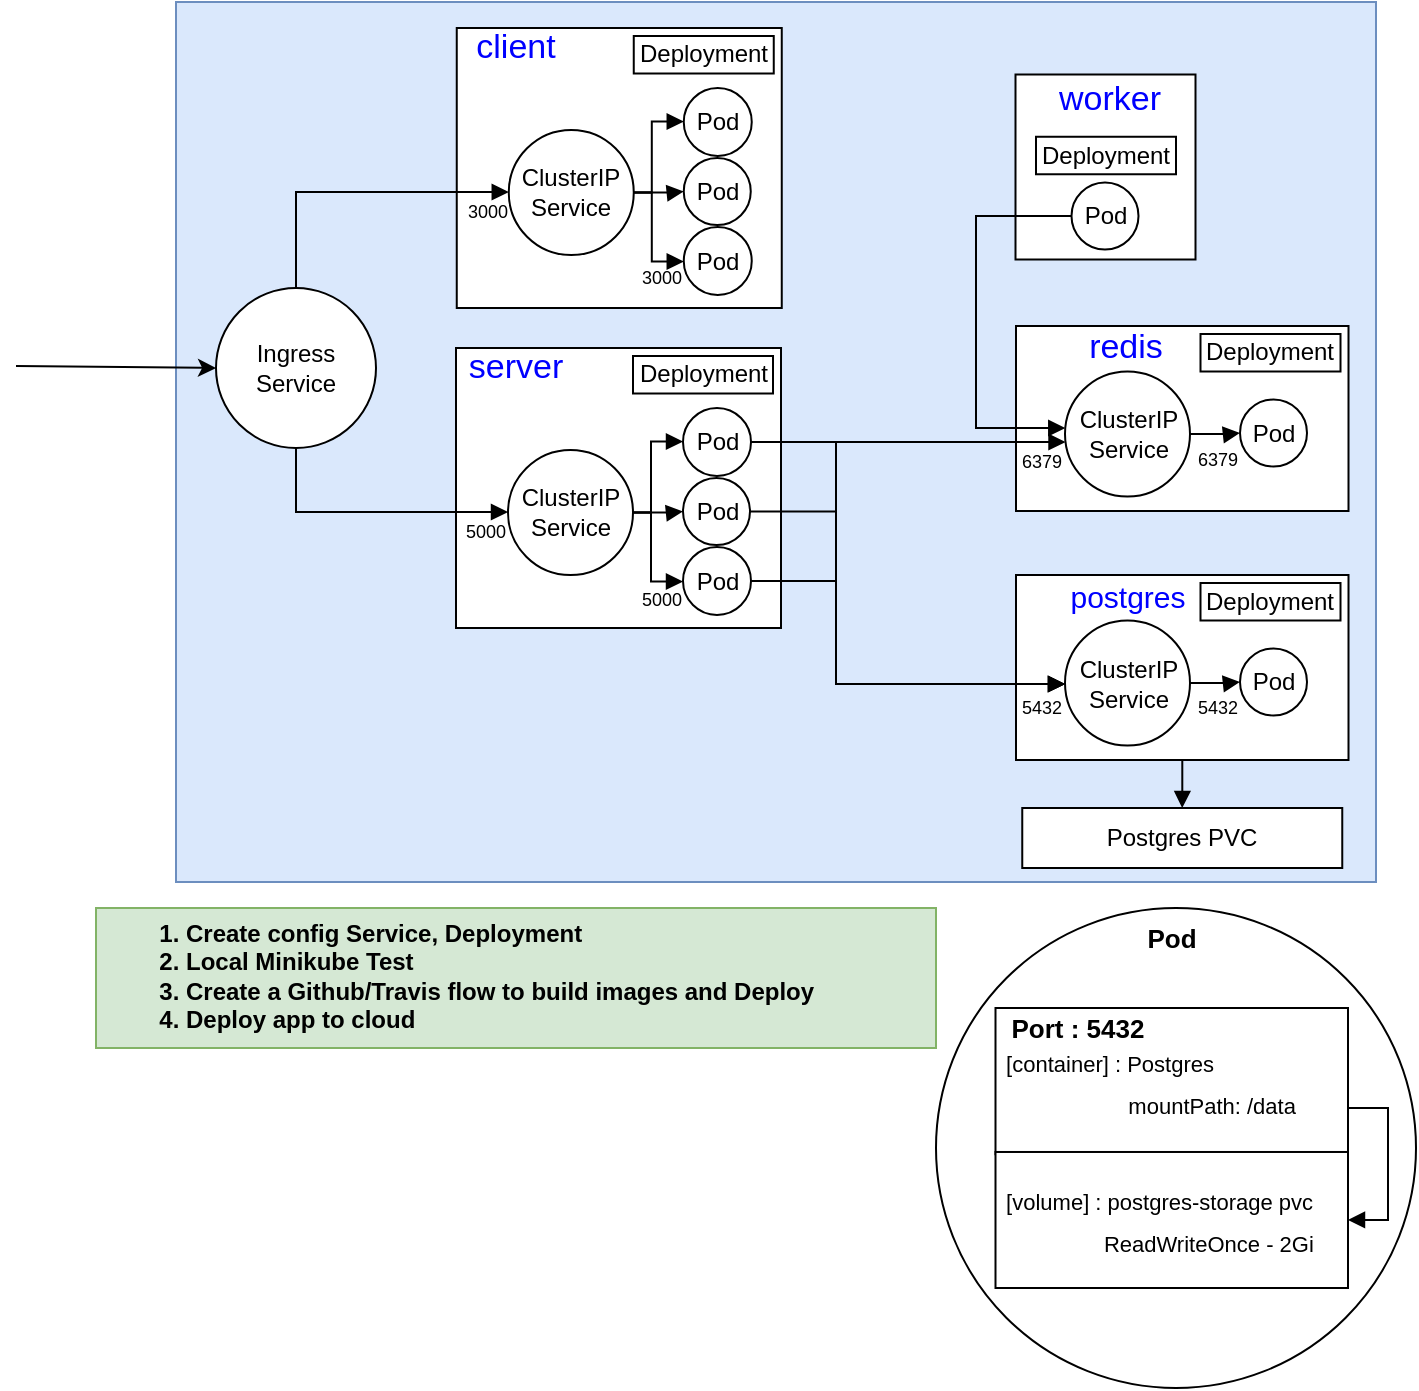 <mxfile version="13.8.1" type="github">
  <diagram id="in38U6Dr_jpYil-cjB_f" name="Page-1">
    <mxGraphModel dx="1038" dy="548" grid="1" gridSize="10" guides="1" tooltips="1" connect="1" arrows="1" fold="1" page="1" pageScale="1" pageWidth="827" pageHeight="1169" math="0" shadow="0">
      <root>
        <mxCell id="0" />
        <mxCell id="1" parent="0" />
        <mxCell id="hZ1jMKI5p8nAKICjlDMV-15" value="" style="rounded=0;whiteSpace=wrap;html=1;fillColor=#dae8fc;strokeColor=#6c8ebf;" parent="1" vertex="1">
          <mxGeometry x="130" y="117" width="600" height="440" as="geometry" />
        </mxCell>
        <mxCell id="hZ1jMKI5p8nAKICjlDMV-50" value="" style="rounded=0;whiteSpace=wrap;html=1;" parent="1" vertex="1">
          <mxGeometry x="270" y="290" width="162.5" height="140" as="geometry" />
        </mxCell>
        <mxCell id="GkEAS1J7xOZd6fxZnrWg-101" style="edgeStyle=orthogonalEdgeStyle;rounded=0;orthogonalLoop=1;jettySize=auto;html=1;entryX=0;entryY=0.5;entryDx=0;entryDy=0;endArrow=block;endFill=1;strokeColor=#000000;" parent="1" source="hZ1jMKI5p8nAKICjlDMV-51" target="hZ1jMKI5p8nAKICjlDMV-54" edge="1">
          <mxGeometry relative="1" as="geometry" />
        </mxCell>
        <mxCell id="GkEAS1J7xOZd6fxZnrWg-102" style="edgeStyle=orthogonalEdgeStyle;rounded=0;orthogonalLoop=1;jettySize=auto;html=1;endArrow=block;endFill=1;strokeColor=#000000;" parent="1" source="hZ1jMKI5p8nAKICjlDMV-51" target="hZ1jMKI5p8nAKICjlDMV-53" edge="1">
          <mxGeometry relative="1" as="geometry">
            <Array as="points">
              <mxPoint x="367.5" y="371.75" />
              <mxPoint x="367.5" y="336.75" />
            </Array>
          </mxGeometry>
        </mxCell>
        <mxCell id="hZ1jMKI5p8nAKICjlDMV-51" value="ClusterIP&lt;br&gt;Service" style="ellipse;whiteSpace=wrap;html=1;aspect=fixed;" parent="1" vertex="1">
          <mxGeometry x="296" y="341" width="62.5" height="62.5" as="geometry" />
        </mxCell>
        <mxCell id="hZ1jMKI5p8nAKICjlDMV-52" value="Deployment" style="rounded=0;whiteSpace=wrap;html=1;" parent="1" vertex="1">
          <mxGeometry x="358.5" y="294" width="70" height="18.75" as="geometry" />
        </mxCell>
        <mxCell id="hZ1jMKI5p8nAKICjlDMV-53" value="Pod&lt;span style=&quot;color: rgba(0 , 0 , 0 , 0) ; font-family: monospace ; font-size: 0px&quot;&gt;%3CmxGraphModel%3E%3Croot%3E%3CmxCell%20id%3D%220%22%2F%3E%3CmxCell%20id%3D%221%22%20parent%3D%220%22%2F%3E%3CmxCell%20id%3D%222%22%20value%3D%22ClusterIP%26lt%3Bbr%26gt%3BService%22%20style%3D%22ellipse%3BwhiteSpace%3Dwrap%3Bhtml%3D1%3Baspect%3Dfixed%3B%22%20vertex%3D%221%22%20parent%3D%221%22%3E%3CmxGeometry%20x%3D%22290%22%20y%3D%22173.75%22%20width%3D%2262.5%22%20height%3D%2262.5%22%20as%3D%22geometry%22%2F%3E%3C%2FmxCell%3E%3C%2Froot%3E%3C%2FmxGraphModel%3E&lt;/span&gt;" style="ellipse;whiteSpace=wrap;html=1;aspect=fixed;" parent="1" vertex="1">
          <mxGeometry x="383.5" y="320" width="34" height="34" as="geometry" />
        </mxCell>
        <mxCell id="hZ1jMKI5p8nAKICjlDMV-54" value="Pod&lt;span style=&quot;color: rgba(0 , 0 , 0 , 0) ; font-family: monospace ; font-size: 0px&quot;&gt;%3CmxGraphModel%3E%3Croot%3E%3CmxCell%20id%3D%220%22%2F%3E%3CmxCell%20id%3D%221%22%20parent%3D%220%22%2F%3E%3CmxCell%20id%3D%222%22%20value%3D%22ClusterIP%26lt%3Bbr%26gt%3BService%22%20style%3D%22ellipse%3BwhiteSpace%3Dwrap%3Bhtml%3D1%3Baspect%3Dfixed%3B%22%20vertex%3D%221%22%20parent%3D%221%22%3E%3CmxGeometry%20x%3D%22290%22%20y%3D%22173.75%22%20width%3D%2262.5%22%20height%3D%2262.5%22%20as%3D%22geometry%22%2F%3E%3C%2FmxCell%3E%3C%2Froot%3E%3C%2FmxGraphModel%3E&lt;/span&gt;" style="ellipse;whiteSpace=wrap;html=1;aspect=fixed;" parent="1" vertex="1">
          <mxGeometry x="383.5" y="355" width="33.5" height="33.5" as="geometry" />
        </mxCell>
        <mxCell id="hZ1jMKI5p8nAKICjlDMV-55" value="Pod&lt;span style=&quot;color: rgba(0 , 0 , 0 , 0) ; font-family: monospace ; font-size: 0px&quot;&gt;%3CmxGraphModel%3E%3Croot%3E%3CmxCell%20id%3D%220%22%2F%3E%3CmxCell%20id%3D%221%22%20parent%3D%220%22%2F%3E%3CmxCell%20id%3D%222%22%20value%3D%22ClusterIP%26lt%3Bbr%26gt%3BService%22%20style%3D%22ellipse%3BwhiteSpace%3Dwrap%3Bhtml%3D1%3Baspect%3Dfixed%3B%22%20vertex%3D%221%22%20parent%3D%221%22%3E%3CmxGeometry%20x%3D%22290%22%20y%3D%22173.75%22%20width%3D%2262.5%22%20height%3D%2262.5%22%20as%3D%22geometry%22%2F%3E%3C%2FmxCell%3E%3C%2Froot%3E%3C%2FmxGraphModel%3E&lt;/span&gt;" style="ellipse;whiteSpace=wrap;html=1;aspect=fixed;" parent="1" vertex="1">
          <mxGeometry x="383.5" y="389.5" width="34" height="34" as="geometry" />
        </mxCell>
        <mxCell id="GkEAS1J7xOZd6fxZnrWg-114" style="edgeStyle=orthogonalEdgeStyle;rounded=0;orthogonalLoop=1;jettySize=auto;html=1;endArrow=block;endFill=1;strokeColor=#000000;" parent="1" source="hZ1jMKI5p8nAKICjlDMV-60" target="hZ1jMKI5p8nAKICjlDMV-51" edge="1">
          <mxGeometry relative="1" as="geometry">
            <Array as="points">
              <mxPoint x="190" y="372" />
            </Array>
          </mxGeometry>
        </mxCell>
        <mxCell id="hZ1jMKI5p8nAKICjlDMV-60" value="Ingress&lt;br&gt;Service" style="ellipse;whiteSpace=wrap;html=1;aspect=fixed;" parent="1" vertex="1">
          <mxGeometry x="150" y="260" width="80" height="80" as="geometry" />
        </mxCell>
        <mxCell id="GkEAS1J7xOZd6fxZnrWg-9" style="edgeStyle=orthogonalEdgeStyle;rounded=0;orthogonalLoop=1;jettySize=auto;html=1;exitX=0.5;exitY=1;exitDx=0;exitDy=0;" parent="1" source="hZ1jMKI5p8nAKICjlDMV-53" target="hZ1jMKI5p8nAKICjlDMV-53" edge="1">
          <mxGeometry relative="1" as="geometry" />
        </mxCell>
        <mxCell id="GkEAS1J7xOZd6fxZnrWg-66" value="Postgres PVC" style="rounded=0;whiteSpace=wrap;html=1;" parent="1" vertex="1">
          <mxGeometry x="553.13" y="520" width="160" height="30" as="geometry" />
        </mxCell>
        <mxCell id="GkEAS1J7xOZd6fxZnrWg-88" value="&lt;h1&gt;&lt;ol style=&quot;font-size: 12px&quot;&gt;&lt;li&gt;&lt;font style=&quot;font-size: 12px&quot;&gt;Create config Service, Deployment&lt;/font&gt;&lt;/li&gt;&lt;li&gt;&lt;font style=&quot;font-size: 12px&quot;&gt;Local Minikube Test&lt;/font&gt;&lt;/li&gt;&lt;li&gt;&lt;font style=&quot;font-size: 12px&quot;&gt;Create a Github/Travis flow to build images and Deploy&lt;/font&gt;&lt;/li&gt;&lt;li&gt;&lt;font style=&quot;font-size: 12px&quot;&gt;Deploy app to cloud&lt;/font&gt;&lt;/li&gt;&lt;/ol&gt;&lt;/h1&gt;" style="text;html=1;strokeColor=#82b366;fillColor=#d5e8d4;spacing=5;spacingTop=-20;whiteSpace=wrap;overflow=hidden;rounded=0;" parent="1" vertex="1">
          <mxGeometry x="90" y="570" width="420" height="70" as="geometry" />
        </mxCell>
        <mxCell id="GkEAS1J7xOZd6fxZnrWg-95" value="" style="endArrow=classic;html=1;strokeColor=#000000;entryX=0;entryY=0.5;entryDx=0;entryDy=0;" parent="1" target="hZ1jMKI5p8nAKICjlDMV-60" edge="1">
          <mxGeometry width="50" height="50" relative="1" as="geometry">
            <mxPoint x="50" y="299" as="sourcePoint" />
            <mxPoint x="90" y="290" as="targetPoint" />
          </mxGeometry>
        </mxCell>
        <mxCell id="GkEAS1J7xOZd6fxZnrWg-98" style="edgeStyle=orthogonalEdgeStyle;rounded=0;orthogonalLoop=1;jettySize=auto;html=1;exitX=1;exitY=0.5;exitDx=0;exitDy=0;endArrow=block;endFill=1;strokeColor=#000000;" parent="1" source="hZ1jMKI5p8nAKICjlDMV-51" target="hZ1jMKI5p8nAKICjlDMV-55" edge="1">
          <mxGeometry relative="1" as="geometry">
            <Array as="points">
              <mxPoint x="367.5" y="371.75" />
              <mxPoint x="367.5" y="406.75" />
            </Array>
          </mxGeometry>
        </mxCell>
        <mxCell id="GkEAS1J7xOZd6fxZnrWg-103" value="&lt;font style=&quot;font-size: 9px&quot;&gt;5000&lt;/font&gt;" style="text;html=1;fillColor=none;align=center;verticalAlign=middle;whiteSpace=wrap;rounded=0;" parent="1" vertex="1">
          <mxGeometry x="265.25" y="370.5" width="40" height="20" as="geometry" />
        </mxCell>
        <mxCell id="GkEAS1J7xOZd6fxZnrWg-104" value="&lt;font style=&quot;font-size: 9px&quot;&gt;5000&lt;/font&gt;" style="text;html=1;fillColor=none;align=center;verticalAlign=middle;whiteSpace=wrap;rounded=0;" parent="1" vertex="1">
          <mxGeometry x="352.5" y="404.5" width="40" height="20" as="geometry" />
        </mxCell>
        <mxCell id="GkEAS1J7xOZd6fxZnrWg-112" value="server" style="text;html=1;strokeColor=none;fillColor=none;align=center;verticalAlign=middle;whiteSpace=wrap;rounded=0;fontColor=#0000FF;fontSize=17;" parent="1" vertex="1">
          <mxGeometry x="280" y="290" width="40" height="20" as="geometry" />
        </mxCell>
        <mxCell id="GkEAS1J7xOZd6fxZnrWg-124" value="" style="rounded=0;whiteSpace=wrap;html=1;" parent="1" vertex="1">
          <mxGeometry x="550" y="279" width="166.25" height="92.5" as="geometry" />
        </mxCell>
        <mxCell id="GkEAS1J7xOZd6fxZnrWg-125" style="edgeStyle=orthogonalEdgeStyle;rounded=0;orthogonalLoop=1;jettySize=auto;html=1;entryX=0;entryY=0.5;entryDx=0;entryDy=0;endArrow=block;endFill=1;strokeColor=#000000;" parent="1" source="GkEAS1J7xOZd6fxZnrWg-127" target="GkEAS1J7xOZd6fxZnrWg-130" edge="1">
          <mxGeometry relative="1" as="geometry" />
        </mxCell>
        <mxCell id="GkEAS1J7xOZd6fxZnrWg-127" value="ClusterIP&lt;br&gt;Service" style="ellipse;whiteSpace=wrap;html=1;aspect=fixed;" parent="1" vertex="1">
          <mxGeometry x="574.5" y="301.75" width="62.5" height="62.5" as="geometry" />
        </mxCell>
        <mxCell id="GkEAS1J7xOZd6fxZnrWg-128" value="Deployment" style="rounded=0;whiteSpace=wrap;html=1;" parent="1" vertex="1">
          <mxGeometry x="642.25" y="283" width="70" height="18.75" as="geometry" />
        </mxCell>
        <mxCell id="GkEAS1J7xOZd6fxZnrWg-130" value="Pod&lt;span style=&quot;color: rgba(0 , 0 , 0 , 0) ; font-family: monospace ; font-size: 0px&quot;&gt;%3CmxGraphModel%3E%3Croot%3E%3CmxCell%20id%3D%220%22%2F%3E%3CmxCell%20id%3D%221%22%20parent%3D%220%22%2F%3E%3CmxCell%20id%3D%222%22%20value%3D%22ClusterIP%26lt%3Bbr%26gt%3BService%22%20style%3D%22ellipse%3BwhiteSpace%3Dwrap%3Bhtml%3D1%3Baspect%3Dfixed%3B%22%20vertex%3D%221%22%20parent%3D%221%22%3E%3CmxGeometry%20x%3D%22290%22%20y%3D%22173.75%22%20width%3D%2262.5%22%20height%3D%2262.5%22%20as%3D%22geometry%22%2F%3E%3C%2FmxCell%3E%3C%2Froot%3E%3C%2FmxGraphModel%3E&lt;/span&gt;" style="ellipse;whiteSpace=wrap;html=1;aspect=fixed;" parent="1" vertex="1">
          <mxGeometry x="662" y="315.75" width="33.5" height="33.5" as="geometry" />
        </mxCell>
        <mxCell id="GkEAS1J7xOZd6fxZnrWg-135" value="&lt;font style=&quot;font-size: 9px&quot;&gt;6379&lt;/font&gt;" style="text;html=1;fillColor=none;align=center;verticalAlign=middle;whiteSpace=wrap;rounded=0;" parent="1" vertex="1">
          <mxGeometry x="631" y="335" width="40" height="20" as="geometry" />
        </mxCell>
        <mxCell id="GkEAS1J7xOZd6fxZnrWg-136" value="redis" style="text;html=1;strokeColor=none;fillColor=none;align=center;verticalAlign=middle;whiteSpace=wrap;rounded=0;fontColor=#0000FF;fontSize=17;" parent="1" vertex="1">
          <mxGeometry x="584.75" y="279.5" width="40" height="20" as="geometry" />
        </mxCell>
        <mxCell id="GkEAS1J7xOZd6fxZnrWg-148" style="edgeStyle=orthogonalEdgeStyle;rounded=0;orthogonalLoop=1;jettySize=auto;html=1;endArrow=block;endFill=1;strokeColor=#000000;fontSize=17;fontColor=#0000FF;" parent="1" source="GkEAS1J7xOZd6fxZnrWg-139" target="GkEAS1J7xOZd6fxZnrWg-66" edge="1">
          <mxGeometry relative="1" as="geometry" />
        </mxCell>
        <mxCell id="GkEAS1J7xOZd6fxZnrWg-139" value="" style="rounded=0;whiteSpace=wrap;html=1;" parent="1" vertex="1">
          <mxGeometry x="550" y="403.5" width="166.25" height="92.5" as="geometry" />
        </mxCell>
        <mxCell id="GkEAS1J7xOZd6fxZnrWg-140" style="edgeStyle=orthogonalEdgeStyle;rounded=0;orthogonalLoop=1;jettySize=auto;html=1;entryX=0;entryY=0.5;entryDx=0;entryDy=0;endArrow=block;endFill=1;strokeColor=#000000;" parent="1" source="GkEAS1J7xOZd6fxZnrWg-141" target="GkEAS1J7xOZd6fxZnrWg-143" edge="1">
          <mxGeometry relative="1" as="geometry" />
        </mxCell>
        <mxCell id="GkEAS1J7xOZd6fxZnrWg-141" value="ClusterIP&lt;br&gt;Service" style="ellipse;whiteSpace=wrap;html=1;aspect=fixed;" parent="1" vertex="1">
          <mxGeometry x="574.5" y="426.25" width="62.5" height="62.5" as="geometry" />
        </mxCell>
        <mxCell id="GkEAS1J7xOZd6fxZnrWg-142" value="Deployment" style="rounded=0;whiteSpace=wrap;html=1;" parent="1" vertex="1">
          <mxGeometry x="642.25" y="407.5" width="70" height="18.75" as="geometry" />
        </mxCell>
        <mxCell id="GkEAS1J7xOZd6fxZnrWg-143" value="Pod&lt;span style=&quot;color: rgba(0 , 0 , 0 , 0) ; font-family: monospace ; font-size: 0px&quot;&gt;%3CmxGraphModel%3E%3Croot%3E%3CmxCell%20id%3D%220%22%2F%3E%3CmxCell%20id%3D%221%22%20parent%3D%220%22%2F%3E%3CmxCell%20id%3D%222%22%20value%3D%22ClusterIP%26lt%3Bbr%26gt%3BService%22%20style%3D%22ellipse%3BwhiteSpace%3Dwrap%3Bhtml%3D1%3Baspect%3Dfixed%3B%22%20vertex%3D%221%22%20parent%3D%221%22%3E%3CmxGeometry%20x%3D%22290%22%20y%3D%22173.75%22%20width%3D%2262.5%22%20height%3D%2262.5%22%20as%3D%22geometry%22%2F%3E%3C%2FmxCell%3E%3C%2Froot%3E%3C%2FmxGraphModel%3E&lt;/span&gt;" style="ellipse;whiteSpace=wrap;html=1;aspect=fixed;" parent="1" vertex="1">
          <mxGeometry x="662" y="440.25" width="33.5" height="33.5" as="geometry" />
        </mxCell>
        <mxCell id="GkEAS1J7xOZd6fxZnrWg-144" value="&lt;font style=&quot;font-size: 9px&quot;&gt;5432&lt;/font&gt;" style="text;html=1;fillColor=none;align=center;verticalAlign=middle;whiteSpace=wrap;rounded=0;" parent="1" vertex="1">
          <mxGeometry x="631" y="458.5" width="40" height="20" as="geometry" />
        </mxCell>
        <mxCell id="GkEAS1J7xOZd6fxZnrWg-145" value="postgres" style="text;html=1;strokeColor=none;fillColor=none;align=center;verticalAlign=middle;whiteSpace=wrap;rounded=0;fontColor=#0000FF;fontSize=15;" parent="1" vertex="1">
          <mxGeometry x="585.5" y="403.5" width="40" height="20" as="geometry" />
        </mxCell>
        <mxCell id="GkEAS1J7xOZd6fxZnrWg-118" style="edgeStyle=orthogonalEdgeStyle;rounded=0;orthogonalLoop=1;jettySize=auto;html=1;exitX=1;exitY=0.5;exitDx=0;exitDy=0;endArrow=block;endFill=1;strokeColor=#000000;fontSize=17;fontColor=#0000FF;" parent="1" source="hZ1jMKI5p8nAKICjlDMV-55" target="GkEAS1J7xOZd6fxZnrWg-141" edge="1">
          <mxGeometry relative="1" as="geometry">
            <mxPoint x="563.75" y="465.25" as="targetPoint" />
            <Array as="points">
              <mxPoint x="460" y="406" />
              <mxPoint x="460" y="458" />
            </Array>
          </mxGeometry>
        </mxCell>
        <mxCell id="GkEAS1J7xOZd6fxZnrWg-121" style="edgeStyle=orthogonalEdgeStyle;rounded=0;orthogonalLoop=1;jettySize=auto;html=1;exitX=1;exitY=0.5;exitDx=0;exitDy=0;endArrow=block;endFill=1;strokeColor=#000000;fontSize=17;fontColor=#0000FF;" parent="1" source="hZ1jMKI5p8nAKICjlDMV-53" target="GkEAS1J7xOZd6fxZnrWg-141" edge="1">
          <mxGeometry relative="1" as="geometry">
            <mxPoint x="563.75" y="465.25" as="targetPoint" />
            <Array as="points">
              <mxPoint x="460" y="337" />
              <mxPoint x="460" y="458" />
            </Array>
          </mxGeometry>
        </mxCell>
        <mxCell id="GkEAS1J7xOZd6fxZnrWg-123" style="edgeStyle=orthogonalEdgeStyle;rounded=0;orthogonalLoop=1;jettySize=auto;html=1;exitX=1;exitY=0.5;exitDx=0;exitDy=0;endArrow=block;endFill=1;strokeColor=#000000;fontSize=17;fontColor=#0000FF;" parent="1" source="hZ1jMKI5p8nAKICjlDMV-54" target="GkEAS1J7xOZd6fxZnrWg-141" edge="1">
          <mxGeometry relative="1" as="geometry">
            <mxPoint x="563.75" y="465.25" as="targetPoint" />
            <Array as="points">
              <mxPoint x="460" y="372" />
              <mxPoint x="460" y="458" />
            </Array>
          </mxGeometry>
        </mxCell>
        <mxCell id="GkEAS1J7xOZd6fxZnrWg-150" style="edgeStyle=orthogonalEdgeStyle;rounded=0;orthogonalLoop=1;jettySize=auto;html=1;endArrow=block;endFill=1;strokeColor=#000000;fontSize=17;fontColor=#0000FF;" parent="1" source="hZ1jMKI5p8nAKICjlDMV-53" target="GkEAS1J7xOZd6fxZnrWg-127" edge="1">
          <mxGeometry relative="1" as="geometry">
            <Array as="points">
              <mxPoint x="540" y="337" />
              <mxPoint x="540" y="337" />
            </Array>
          </mxGeometry>
        </mxCell>
        <mxCell id="GkEAS1J7xOZd6fxZnrWg-151" value="" style="rounded=0;whiteSpace=wrap;html=1;" parent="1" vertex="1">
          <mxGeometry x="549.75" y="153.25" width="90" height="92.5" as="geometry" />
        </mxCell>
        <mxCell id="GkEAS1J7xOZd6fxZnrWg-154" value="Deployment" style="rounded=0;whiteSpace=wrap;html=1;" parent="1" vertex="1">
          <mxGeometry x="560" y="184.38" width="70" height="18.75" as="geometry" />
        </mxCell>
        <mxCell id="GkEAS1J7xOZd6fxZnrWg-174" style="edgeStyle=orthogonalEdgeStyle;rounded=0;orthogonalLoop=1;jettySize=auto;html=1;endArrow=block;endFill=1;strokeColor=#000000;fontSize=17;fontColor=#0000FF;" parent="1" source="GkEAS1J7xOZd6fxZnrWg-155" target="GkEAS1J7xOZd6fxZnrWg-127" edge="1">
          <mxGeometry relative="1" as="geometry">
            <Array as="points">
              <mxPoint x="530" y="224" />
              <mxPoint x="530" y="330" />
            </Array>
          </mxGeometry>
        </mxCell>
        <mxCell id="GkEAS1J7xOZd6fxZnrWg-155" value="Pod&lt;span style=&quot;color: rgba(0 , 0 , 0 , 0) ; font-family: monospace ; font-size: 0px&quot;&gt;%3CmxGraphModel%3E%3Croot%3E%3CmxCell%20id%3D%220%22%2F%3E%3CmxCell%20id%3D%221%22%20parent%3D%220%22%2F%3E%3CmxCell%20id%3D%222%22%20value%3D%22ClusterIP%26lt%3Bbr%26gt%3BService%22%20style%3D%22ellipse%3BwhiteSpace%3Dwrap%3Bhtml%3D1%3Baspect%3Dfixed%3B%22%20vertex%3D%221%22%20parent%3D%221%22%3E%3CmxGeometry%20x%3D%22290%22%20y%3D%22173.75%22%20width%3D%2262.5%22%20height%3D%2262.5%22%20as%3D%22geometry%22%2F%3E%3C%2FmxCell%3E%3C%2Froot%3E%3C%2FmxGraphModel%3E&lt;/span&gt;" style="ellipse;whiteSpace=wrap;html=1;aspect=fixed;" parent="1" vertex="1">
          <mxGeometry x="577.75" y="207.25" width="33.5" height="33.5" as="geometry" />
        </mxCell>
        <mxCell id="GkEAS1J7xOZd6fxZnrWg-157" value="worker" style="text;html=1;strokeColor=none;fillColor=none;align=center;verticalAlign=middle;whiteSpace=wrap;rounded=0;fontColor=#0000FF;fontSize=17;" parent="1" vertex="1">
          <mxGeometry x="537" y="156" width="120" height="20" as="geometry" />
        </mxCell>
        <mxCell id="GkEAS1J7xOZd6fxZnrWg-158" value="" style="rounded=0;whiteSpace=wrap;html=1;" parent="1" vertex="1">
          <mxGeometry x="270.38" y="130" width="162.5" height="140" as="geometry" />
        </mxCell>
        <mxCell id="GkEAS1J7xOZd6fxZnrWg-159" style="edgeStyle=orthogonalEdgeStyle;rounded=0;orthogonalLoop=1;jettySize=auto;html=1;entryX=0;entryY=0.5;entryDx=0;entryDy=0;endArrow=block;endFill=1;strokeColor=#000000;" parent="1" source="GkEAS1J7xOZd6fxZnrWg-161" target="GkEAS1J7xOZd6fxZnrWg-164" edge="1">
          <mxGeometry relative="1" as="geometry" />
        </mxCell>
        <mxCell id="GkEAS1J7xOZd6fxZnrWg-160" style="edgeStyle=orthogonalEdgeStyle;rounded=0;orthogonalLoop=1;jettySize=auto;html=1;endArrow=block;endFill=1;strokeColor=#000000;" parent="1" source="GkEAS1J7xOZd6fxZnrWg-161" target="GkEAS1J7xOZd6fxZnrWg-163" edge="1">
          <mxGeometry relative="1" as="geometry">
            <Array as="points">
              <mxPoint x="367.88" y="211.75" />
              <mxPoint x="367.88" y="176.75" />
            </Array>
          </mxGeometry>
        </mxCell>
        <mxCell id="GkEAS1J7xOZd6fxZnrWg-161" value="ClusterIP&lt;br&gt;Service" style="ellipse;whiteSpace=wrap;html=1;aspect=fixed;" parent="1" vertex="1">
          <mxGeometry x="296.38" y="181" width="62.5" height="62.5" as="geometry" />
        </mxCell>
        <mxCell id="GkEAS1J7xOZd6fxZnrWg-162" value="Deployment" style="rounded=0;whiteSpace=wrap;html=1;" parent="1" vertex="1">
          <mxGeometry x="358.88" y="134" width="70" height="18.75" as="geometry" />
        </mxCell>
        <mxCell id="GkEAS1J7xOZd6fxZnrWg-163" value="Pod&lt;span style=&quot;color: rgba(0 , 0 , 0 , 0) ; font-family: monospace ; font-size: 0px&quot;&gt;%3CmxGraphModel%3E%3Croot%3E%3CmxCell%20id%3D%220%22%2F%3E%3CmxCell%20id%3D%221%22%20parent%3D%220%22%2F%3E%3CmxCell%20id%3D%222%22%20value%3D%22ClusterIP%26lt%3Bbr%26gt%3BService%22%20style%3D%22ellipse%3BwhiteSpace%3Dwrap%3Bhtml%3D1%3Baspect%3Dfixed%3B%22%20vertex%3D%221%22%20parent%3D%221%22%3E%3CmxGeometry%20x%3D%22290%22%20y%3D%22173.75%22%20width%3D%2262.5%22%20height%3D%2262.5%22%20as%3D%22geometry%22%2F%3E%3C%2FmxCell%3E%3C%2Froot%3E%3C%2FmxGraphModel%3E&lt;/span&gt;" style="ellipse;whiteSpace=wrap;html=1;aspect=fixed;" parent="1" vertex="1">
          <mxGeometry x="383.88" y="160" width="34" height="34" as="geometry" />
        </mxCell>
        <mxCell id="GkEAS1J7xOZd6fxZnrWg-164" value="Pod&lt;span style=&quot;color: rgba(0 , 0 , 0 , 0) ; font-family: monospace ; font-size: 0px&quot;&gt;%3CmxGraphModel%3E%3Croot%3E%3CmxCell%20id%3D%220%22%2F%3E%3CmxCell%20id%3D%221%22%20parent%3D%220%22%2F%3E%3CmxCell%20id%3D%222%22%20value%3D%22ClusterIP%26lt%3Bbr%26gt%3BService%22%20style%3D%22ellipse%3BwhiteSpace%3Dwrap%3Bhtml%3D1%3Baspect%3Dfixed%3B%22%20vertex%3D%221%22%20parent%3D%221%22%3E%3CmxGeometry%20x%3D%22290%22%20y%3D%22173.75%22%20width%3D%2262.5%22%20height%3D%2262.5%22%20as%3D%22geometry%22%2F%3E%3C%2FmxCell%3E%3C%2Froot%3E%3C%2FmxGraphModel%3E&lt;/span&gt;" style="ellipse;whiteSpace=wrap;html=1;aspect=fixed;" parent="1" vertex="1">
          <mxGeometry x="383.88" y="195" width="33.5" height="33.5" as="geometry" />
        </mxCell>
        <mxCell id="GkEAS1J7xOZd6fxZnrWg-165" value="Pod&lt;span style=&quot;color: rgba(0 , 0 , 0 , 0) ; font-family: monospace ; font-size: 0px&quot;&gt;%3CmxGraphModel%3E%3Croot%3E%3CmxCell%20id%3D%220%22%2F%3E%3CmxCell%20id%3D%221%22%20parent%3D%220%22%2F%3E%3CmxCell%20id%3D%222%22%20value%3D%22ClusterIP%26lt%3Bbr%26gt%3BService%22%20style%3D%22ellipse%3BwhiteSpace%3Dwrap%3Bhtml%3D1%3Baspect%3Dfixed%3B%22%20vertex%3D%221%22%20parent%3D%221%22%3E%3CmxGeometry%20x%3D%22290%22%20y%3D%22173.75%22%20width%3D%2262.5%22%20height%3D%2262.5%22%20as%3D%22geometry%22%2F%3E%3C%2FmxCell%3E%3C%2Froot%3E%3C%2FmxGraphModel%3E&lt;/span&gt;" style="ellipse;whiteSpace=wrap;html=1;aspect=fixed;" parent="1" vertex="1">
          <mxGeometry x="383.88" y="229.5" width="34" height="34" as="geometry" />
        </mxCell>
        <mxCell id="GkEAS1J7xOZd6fxZnrWg-166" style="edgeStyle=orthogonalEdgeStyle;rounded=0;orthogonalLoop=1;jettySize=auto;html=1;exitX=0.5;exitY=1;exitDx=0;exitDy=0;" parent="1" source="GkEAS1J7xOZd6fxZnrWg-163" target="GkEAS1J7xOZd6fxZnrWg-163" edge="1">
          <mxGeometry relative="1" as="geometry" />
        </mxCell>
        <mxCell id="GkEAS1J7xOZd6fxZnrWg-167" style="edgeStyle=orthogonalEdgeStyle;rounded=0;orthogonalLoop=1;jettySize=auto;html=1;exitX=1;exitY=0.5;exitDx=0;exitDy=0;endArrow=block;endFill=1;strokeColor=#000000;" parent="1" source="GkEAS1J7xOZd6fxZnrWg-161" target="GkEAS1J7xOZd6fxZnrWg-165" edge="1">
          <mxGeometry relative="1" as="geometry">
            <Array as="points">
              <mxPoint x="367.88" y="211.75" />
              <mxPoint x="367.88" y="246.75" />
            </Array>
          </mxGeometry>
        </mxCell>
        <mxCell id="GkEAS1J7xOZd6fxZnrWg-168" value="&lt;font style=&quot;font-size: 9px&quot;&gt;3000&lt;/font&gt;" style="text;html=1;fillColor=none;align=center;verticalAlign=middle;whiteSpace=wrap;rounded=0;" parent="1" vertex="1">
          <mxGeometry x="265.63" y="210.5" width="40" height="20" as="geometry" />
        </mxCell>
        <mxCell id="GkEAS1J7xOZd6fxZnrWg-169" value="&lt;font style=&quot;font-size: 9px&quot;&gt;3000&lt;/font&gt;" style="text;html=1;fillColor=none;align=center;verticalAlign=middle;whiteSpace=wrap;rounded=0;" parent="1" vertex="1">
          <mxGeometry x="352.88" y="243.5" width="40" height="20" as="geometry" />
        </mxCell>
        <mxCell id="GkEAS1J7xOZd6fxZnrWg-170" value="client" style="text;html=1;strokeColor=none;fillColor=none;align=center;verticalAlign=middle;whiteSpace=wrap;rounded=0;fontColor=#0000FF;fontSize=17;" parent="1" vertex="1">
          <mxGeometry x="280.38" y="130" width="40" height="20" as="geometry" />
        </mxCell>
        <mxCell id="GkEAS1J7xOZd6fxZnrWg-171" style="edgeStyle=orthogonalEdgeStyle;rounded=0;orthogonalLoop=1;jettySize=auto;html=1;endArrow=block;endFill=1;strokeColor=#000000;fontSize=14;fontColor=#0000FF;" parent="1" source="hZ1jMKI5p8nAKICjlDMV-60" target="GkEAS1J7xOZd6fxZnrWg-161" edge="1">
          <mxGeometry relative="1" as="geometry">
            <Array as="points">
              <mxPoint x="190" y="212" />
            </Array>
          </mxGeometry>
        </mxCell>
        <mxCell id="GkEAS1J7xOZd6fxZnrWg-176" value="&lt;font style=&quot;font-size: 9px&quot;&gt;6379&lt;/font&gt;" style="text;html=1;fillColor=none;align=center;verticalAlign=middle;whiteSpace=wrap;rounded=0;" parent="1" vertex="1">
          <mxGeometry x="542.75" y="336" width="40" height="20" as="geometry" />
        </mxCell>
        <mxCell id="GkEAS1J7xOZd6fxZnrWg-177" value="&lt;font style=&quot;font-size: 9px&quot;&gt;5432&lt;/font&gt;" style="text;html=1;fillColor=none;align=center;verticalAlign=middle;whiteSpace=wrap;rounded=0;" parent="1" vertex="1">
          <mxGeometry x="542.75" y="458.5" width="40" height="20" as="geometry" />
        </mxCell>
        <mxCell id="GkEAS1J7xOZd6fxZnrWg-181" value="&lt;br&gt;&lt;br&gt;&lt;br&gt;" style="ellipse;whiteSpace=wrap;html=1;aspect=fixed;strokeColor=#000000;strokeWidth=1;gradientColor=none;fontSize=17;fontColor=#0000FF;" parent="1" vertex="1">
          <mxGeometry x="510" y="570" width="240" height="240" as="geometry" />
        </mxCell>
        <mxCell id="GkEAS1J7xOZd6fxZnrWg-190" style="edgeStyle=orthogonalEdgeStyle;rounded=0;orthogonalLoop=1;jettySize=auto;html=1;endArrow=block;endFill=1;strokeColor=#000000;fontSize=17;fontColor=#0000FF;entryX=1;entryY=0.5;entryDx=0;entryDy=0;" parent="1" source="GkEAS1J7xOZd6fxZnrWg-183" edge="1" target="GkEAS1J7xOZd6fxZnrWg-185">
          <mxGeometry relative="1" as="geometry">
            <mxPoint x="746" y="716" as="targetPoint" />
            <Array as="points">
              <mxPoint x="736" y="670" />
              <mxPoint x="736" y="726" />
            </Array>
          </mxGeometry>
        </mxCell>
        <mxCell id="GkEAS1J7xOZd6fxZnrWg-183" value="&lt;font color=&quot;#000000&quot; style=&quot;font-size: 11px&quot;&gt;&amp;nbsp;[container] : Postgres&lt;br&gt;&amp;nbsp; &amp;nbsp; &amp;nbsp; &amp;nbsp; &amp;nbsp; &amp;nbsp; &amp;nbsp; &amp;nbsp; &amp;nbsp; &amp;nbsp; &amp;nbsp;mountPath: /data&lt;br&gt;&lt;/font&gt;" style="rounded=0;whiteSpace=wrap;html=1;strokeColor=#000000;strokeWidth=1;gradientColor=none;fontSize=17;fontColor=#0000FF;align=left;" parent="1" vertex="1">
          <mxGeometry x="539.75" y="620" width="176.25" height="73.12" as="geometry" />
        </mxCell>
        <mxCell id="GkEAS1J7xOZd6fxZnrWg-185" value="&lt;font color=&quot;#000000&quot; style=&quot;font-size: 11px&quot;&gt;&amp;nbsp;[volume] : postgres-storage pvc&lt;br&gt;&amp;nbsp; &amp;nbsp; &amp;nbsp; &amp;nbsp; &amp;nbsp; &amp;nbsp; &amp;nbsp; &amp;nbsp; &amp;nbsp;ReadWriteOnce - 2Gi&lt;br&gt;&lt;/font&gt;" style="rounded=0;whiteSpace=wrap;html=1;strokeColor=#000000;strokeWidth=1;gradientColor=none;fontSize=17;fontColor=#0000FF;align=left;" parent="1" vertex="1">
          <mxGeometry x="539.75" y="691.99" width="176.25" height="68.01" as="geometry" />
        </mxCell>
        <mxCell id="0lCmog_QnwW-JEdDi23I-1" value="&lt;font style=&quot;font-size: 13px&quot;&gt;&lt;b&gt;Port : 5432&lt;/b&gt;&lt;/font&gt;" style="text;html=1;strokeColor=none;fillColor=none;align=center;verticalAlign=middle;whiteSpace=wrap;rounded=0;" vertex="1" parent="1">
          <mxGeometry x="542.75" y="620" width="75.5" height="20" as="geometry" />
        </mxCell>
        <mxCell id="0lCmog_QnwW-JEdDi23I-2" value="&lt;span style=&quot;font-size: 13px&quot;&gt;&lt;b&gt;Pod&lt;/b&gt;&lt;/span&gt;" style="text;html=1;strokeColor=none;fillColor=none;align=center;verticalAlign=middle;whiteSpace=wrap;rounded=0;" vertex="1" parent="1">
          <mxGeometry x="590.13" y="575" width="75.5" height="20" as="geometry" />
        </mxCell>
      </root>
    </mxGraphModel>
  </diagram>
</mxfile>
